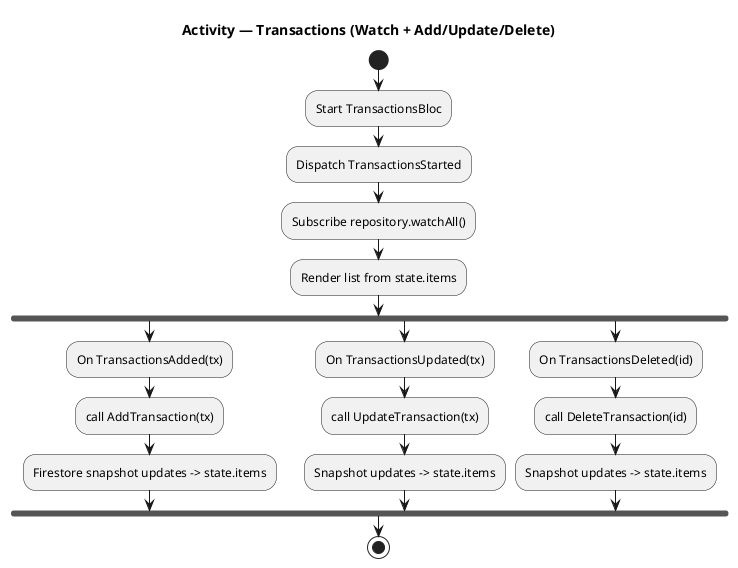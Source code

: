 @startuml
title Activity — Transactions (Watch + Add/Update/Delete)

start
:Start TransactionsBloc;
:Dispatch TransactionsStarted;
:Subscribe repository.watchAll();

:Render list from state.items;

fork
  ' Add
  :On TransactionsAdded(tx);
  :call AddTransaction(tx);
  :Firestore snapshot updates -> state.items;
fork again
  ' Update
  :On TransactionsUpdated(tx);
  :call UpdateTransaction(tx);
  :Snapshot updates -> state.items;
fork again
  ' Delete
  :On TransactionsDeleted(id);
  :call DeleteTransaction(id);
  :Snapshot updates -> state.items;
end fork

stop
@enduml
